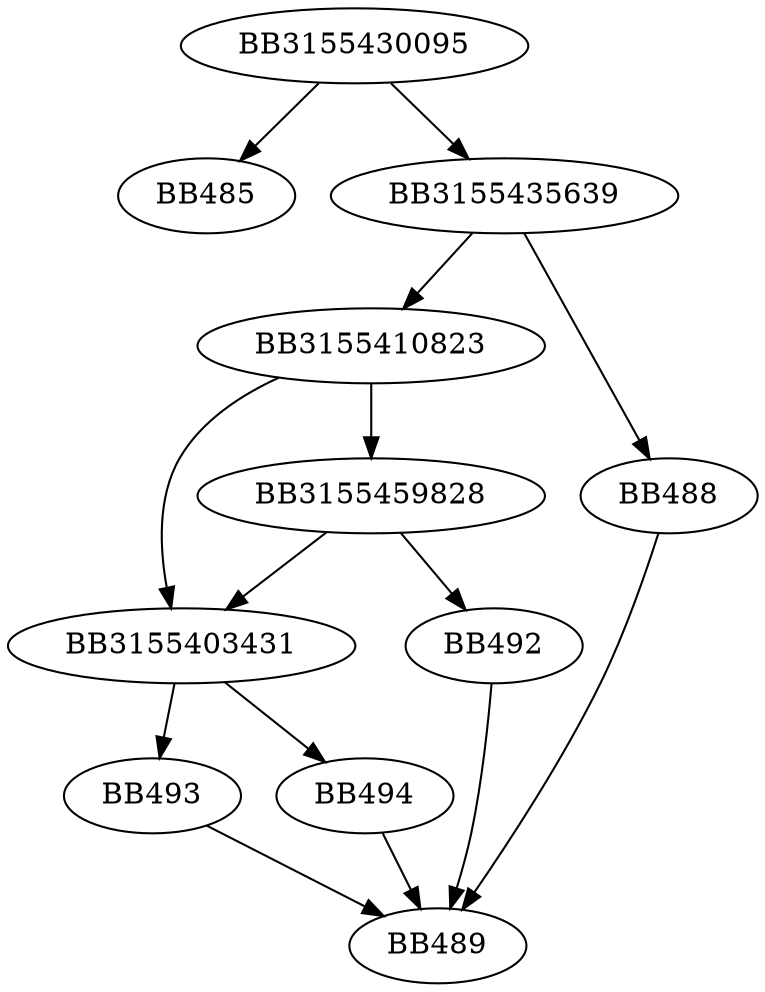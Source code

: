 digraph G{
	BB3155430095->BB485;
	BB3155430095->BB3155435639;
	BB3155435639->BB3155410823;
	BB3155435639->BB488;
	BB488->BB489;
	BB3155410823->BB3155403431;
	BB3155410823->BB3155459828;
	BB3155459828->BB492;
	BB3155459828->BB3155403431;
	BB492->BB489;
	BB3155403431->BB493;
	BB3155403431->BB494;
	BB494->BB489;
	BB493->BB489;
}
